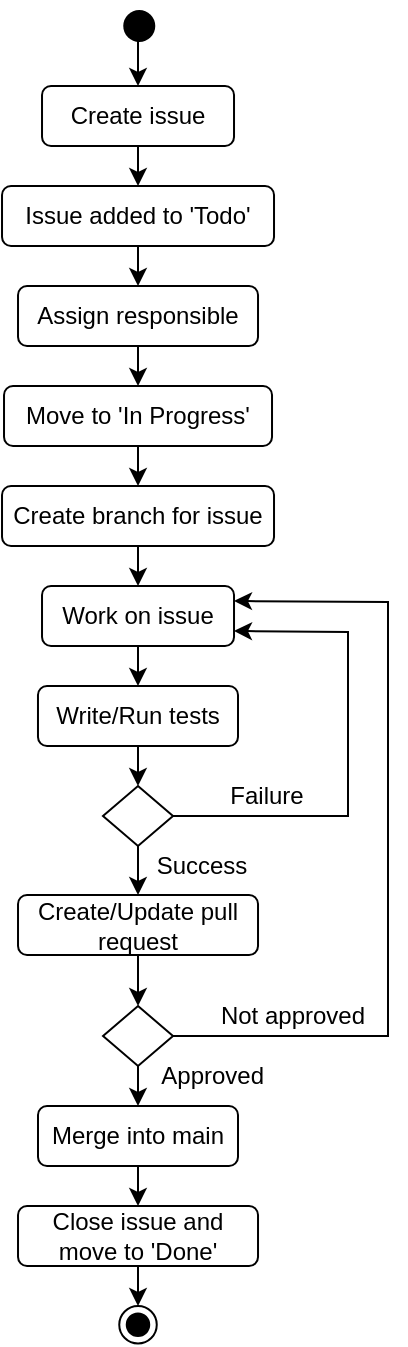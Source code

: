 <mxfile version="25.0.2">
  <diagram id="C5RBs43oDa-KdzZeNtuy" name="Page-1">
    <mxGraphModel dx="896" dy="677" grid="0" gridSize="10" guides="1" tooltips="1" connect="1" arrows="1" fold="1" page="1" pageScale="1" pageWidth="827" pageHeight="1169" math="0" shadow="0">
      <root>
        <mxCell id="WIyWlLk6GJQsqaUBKTNV-0" />
        <mxCell id="WIyWlLk6GJQsqaUBKTNV-1" parent="WIyWlLk6GJQsqaUBKTNV-0" />
        <mxCell id="j3p5YIvdQdXsIk-52rBE-0" value="Create issue" style="rounded=1;whiteSpace=wrap;html=1;" vertex="1" parent="WIyWlLk6GJQsqaUBKTNV-1">
          <mxGeometry x="367.01" y="180" width="96" height="30" as="geometry" />
        </mxCell>
        <mxCell id="j3p5YIvdQdXsIk-52rBE-1" value="" style="shape=waypoint;sketch=0;fillStyle=solid;size=6;pointerEvents=1;points=[];fillColor=none;resizable=0;rotatable=0;perimeter=centerPerimeter;snapToPoint=1;strokeWidth=6;" vertex="1" parent="WIyWlLk6GJQsqaUBKTNV-1">
          <mxGeometry x="405.63" y="140" width="20" height="20" as="geometry" />
        </mxCell>
        <mxCell id="j3p5YIvdQdXsIk-52rBE-2" value="" style="endArrow=classic;html=1;rounded=0;entryX=0.5;entryY=0;entryDx=0;entryDy=0;" edge="1" parent="WIyWlLk6GJQsqaUBKTNV-1" target="j3p5YIvdQdXsIk-52rBE-0">
          <mxGeometry width="50" height="50" relative="1" as="geometry">
            <mxPoint x="415" y="150" as="sourcePoint" />
            <mxPoint x="430" y="280" as="targetPoint" />
          </mxGeometry>
        </mxCell>
        <mxCell id="j3p5YIvdQdXsIk-52rBE-3" value="Issue added to &#39;Todo&#39;" style="rounded=1;whiteSpace=wrap;html=1;" vertex="1" parent="WIyWlLk6GJQsqaUBKTNV-1">
          <mxGeometry x="347.01" y="230" width="136" height="30" as="geometry" />
        </mxCell>
        <mxCell id="j3p5YIvdQdXsIk-52rBE-4" value="" style="endArrow=classic;html=1;rounded=0;exitX=0.5;exitY=1;exitDx=0;exitDy=0;entryX=0.5;entryY=0;entryDx=0;entryDy=0;" edge="1" parent="WIyWlLk6GJQsqaUBKTNV-1" source="j3p5YIvdQdXsIk-52rBE-0" target="j3p5YIvdQdXsIk-52rBE-3">
          <mxGeometry width="50" height="50" relative="1" as="geometry">
            <mxPoint x="380" y="330" as="sourcePoint" />
            <mxPoint x="430" y="280" as="targetPoint" />
          </mxGeometry>
        </mxCell>
        <mxCell id="j3p5YIvdQdXsIk-52rBE-8" value="" style="endArrow=classic;html=1;rounded=0;exitX=0.5;exitY=1;exitDx=0;exitDy=0;entryX=0.5;entryY=0;entryDx=0;entryDy=0;" edge="1" parent="WIyWlLk6GJQsqaUBKTNV-1" source="j3p5YIvdQdXsIk-52rBE-3" target="j3p5YIvdQdXsIk-52rBE-9">
          <mxGeometry width="50" height="50" relative="1" as="geometry">
            <mxPoint x="380" y="320" as="sourcePoint" />
            <mxPoint x="414" y="220" as="targetPoint" />
          </mxGeometry>
        </mxCell>
        <mxCell id="j3p5YIvdQdXsIk-52rBE-9" value="Assign responsible" style="rounded=1;whiteSpace=wrap;html=1;" vertex="1" parent="WIyWlLk6GJQsqaUBKTNV-1">
          <mxGeometry x="355.01" y="280" width="120" height="30" as="geometry" />
        </mxCell>
        <mxCell id="j3p5YIvdQdXsIk-52rBE-12" value="Move to &#39;In Progress&#39;" style="rounded=1;whiteSpace=wrap;html=1;" vertex="1" parent="WIyWlLk6GJQsqaUBKTNV-1">
          <mxGeometry x="348.01" y="330" width="134" height="30" as="geometry" />
        </mxCell>
        <mxCell id="j3p5YIvdQdXsIk-52rBE-13" value="" style="endArrow=classic;html=1;rounded=0;exitX=0.5;exitY=1;exitDx=0;exitDy=0;entryX=0.5;entryY=0;entryDx=0;entryDy=0;" edge="1" parent="WIyWlLk6GJQsqaUBKTNV-1" source="j3p5YIvdQdXsIk-52rBE-9" target="j3p5YIvdQdXsIk-52rBE-12">
          <mxGeometry width="50" height="50" relative="1" as="geometry">
            <mxPoint x="440" y="380" as="sourcePoint" />
            <mxPoint x="490" y="330" as="targetPoint" />
          </mxGeometry>
        </mxCell>
        <mxCell id="j3p5YIvdQdXsIk-52rBE-14" value="Create branch for issue" style="rounded=1;whiteSpace=wrap;html=1;" vertex="1" parent="WIyWlLk6GJQsqaUBKTNV-1">
          <mxGeometry x="347.01" y="380" width="136" height="30" as="geometry" />
        </mxCell>
        <mxCell id="j3p5YIvdQdXsIk-52rBE-15" value="" style="endArrow=classic;html=1;rounded=0;exitX=0.5;exitY=1;exitDx=0;exitDy=0;entryX=0.5;entryY=0;entryDx=0;entryDy=0;" edge="1" parent="WIyWlLk6GJQsqaUBKTNV-1" source="j3p5YIvdQdXsIk-52rBE-12" target="j3p5YIvdQdXsIk-52rBE-14">
          <mxGeometry width="50" height="50" relative="1" as="geometry">
            <mxPoint x="440" y="380" as="sourcePoint" />
            <mxPoint x="490" y="330" as="targetPoint" />
          </mxGeometry>
        </mxCell>
        <mxCell id="j3p5YIvdQdXsIk-52rBE-16" value="Work on issue" style="rounded=1;whiteSpace=wrap;html=1;" vertex="1" parent="WIyWlLk6GJQsqaUBKTNV-1">
          <mxGeometry x="367.01" y="430" width="96" height="30" as="geometry" />
        </mxCell>
        <mxCell id="j3p5YIvdQdXsIk-52rBE-17" value="" style="endArrow=classic;html=1;rounded=0;exitX=0.5;exitY=1;exitDx=0;exitDy=0;entryX=0.5;entryY=0;entryDx=0;entryDy=0;" edge="1" parent="WIyWlLk6GJQsqaUBKTNV-1" source="j3p5YIvdQdXsIk-52rBE-14" target="j3p5YIvdQdXsIk-52rBE-16">
          <mxGeometry width="50" height="50" relative="1" as="geometry">
            <mxPoint x="440" y="380" as="sourcePoint" />
            <mxPoint x="490" y="330" as="targetPoint" />
          </mxGeometry>
        </mxCell>
        <mxCell id="j3p5YIvdQdXsIk-52rBE-19" value="" style="endArrow=classic;html=1;rounded=0;exitX=0.5;exitY=1;exitDx=0;exitDy=0;entryX=0.5;entryY=0;entryDx=0;entryDy=0;" edge="1" parent="WIyWlLk6GJQsqaUBKTNV-1" source="j3p5YIvdQdXsIk-52rBE-16" target="j3p5YIvdQdXsIk-52rBE-67">
          <mxGeometry width="50" height="50" relative="1" as="geometry">
            <mxPoint x="440" y="410" as="sourcePoint" />
            <mxPoint x="415" y="480" as="targetPoint" />
          </mxGeometry>
        </mxCell>
        <mxCell id="j3p5YIvdQdXsIk-52rBE-20" value="" style="endArrow=classic;html=1;rounded=0;exitX=1;exitY=0.5;exitDx=0;exitDy=0;exitPerimeter=0;entryX=1;entryY=0.75;entryDx=0;entryDy=0;" edge="1" parent="WIyWlLk6GJQsqaUBKTNV-1" source="j3p5YIvdQdXsIk-52rBE-58" target="j3p5YIvdQdXsIk-52rBE-16">
          <mxGeometry width="50" height="50" relative="1" as="geometry">
            <mxPoint x="490" y="480" as="sourcePoint" />
            <mxPoint x="463" y="463" as="targetPoint" />
            <Array as="points">
              <mxPoint x="520" y="545" />
              <mxPoint x="520" y="453" />
            </Array>
          </mxGeometry>
        </mxCell>
        <mxCell id="j3p5YIvdQdXsIk-52rBE-21" value="Failure" style="text;html=1;align=center;verticalAlign=middle;whiteSpace=wrap;rounded=0;" vertex="1" parent="WIyWlLk6GJQsqaUBKTNV-1">
          <mxGeometry x="432.5" y="520" width="93" height="30" as="geometry" />
        </mxCell>
        <mxCell id="j3p5YIvdQdXsIk-52rBE-22" value="Create/Update pull request" style="rounded=1;whiteSpace=wrap;html=1;" vertex="1" parent="WIyWlLk6GJQsqaUBKTNV-1">
          <mxGeometry x="355.01" y="584.5" width="120" height="30" as="geometry" />
        </mxCell>
        <mxCell id="j3p5YIvdQdXsIk-52rBE-23" value="" style="endArrow=classic;html=1;rounded=0;exitX=0.5;exitY=1;exitDx=0;exitDy=0;exitPerimeter=0;entryX=0.5;entryY=0;entryDx=0;entryDy=0;" edge="1" parent="WIyWlLk6GJQsqaUBKTNV-1" source="j3p5YIvdQdXsIk-52rBE-58" target="j3p5YIvdQdXsIk-52rBE-22">
          <mxGeometry width="50" height="50" relative="1" as="geometry">
            <mxPoint x="440" y="440" as="sourcePoint" />
            <mxPoint x="415" y="570" as="targetPoint" />
          </mxGeometry>
        </mxCell>
        <mxCell id="j3p5YIvdQdXsIk-52rBE-24" value="Success" style="text;html=1;align=center;verticalAlign=middle;whiteSpace=wrap;rounded=0;" vertex="1" parent="WIyWlLk6GJQsqaUBKTNV-1">
          <mxGeometry x="424.38" y="560" width="46" height="20" as="geometry" />
        </mxCell>
        <mxCell id="j3p5YIvdQdXsIk-52rBE-26" value="" style="endArrow=classic;html=1;rounded=0;exitX=1;exitY=0.5;exitDx=0;exitDy=0;exitPerimeter=0;entryX=1;entryY=0.25;entryDx=0;entryDy=0;" edge="1" parent="WIyWlLk6GJQsqaUBKTNV-1" source="j3p5YIvdQdXsIk-52rBE-61" target="j3p5YIvdQdXsIk-52rBE-16">
          <mxGeometry width="50" height="50" relative="1" as="geometry">
            <mxPoint x="482" y="585" as="sourcePoint" />
            <mxPoint x="463" y="440" as="targetPoint" />
            <Array as="points">
              <mxPoint x="540" y="655" />
              <mxPoint x="540" y="438" />
            </Array>
          </mxGeometry>
        </mxCell>
        <mxCell id="j3p5YIvdQdXsIk-52rBE-27" value="" style="endArrow=classic;html=1;rounded=0;exitX=0.5;exitY=1;exitDx=0;exitDy=0;entryX=0.5;entryY=0;entryDx=0;entryDy=0;entryPerimeter=0;" edge="1" parent="WIyWlLk6GJQsqaUBKTNV-1" source="j3p5YIvdQdXsIk-52rBE-22" target="j3p5YIvdQdXsIk-52rBE-61">
          <mxGeometry width="50" height="50" relative="1" as="geometry">
            <mxPoint x="414" y="670" as="sourcePoint" />
            <mxPoint x="415" y="580" as="targetPoint" />
          </mxGeometry>
        </mxCell>
        <mxCell id="j3p5YIvdQdXsIk-52rBE-28" value="Not approved" style="text;html=1;align=center;verticalAlign=middle;whiteSpace=wrap;rounded=0;" vertex="1" parent="WIyWlLk6GJQsqaUBKTNV-1">
          <mxGeometry x="455" y="630" width="75" height="30" as="geometry" />
        </mxCell>
        <mxCell id="j3p5YIvdQdXsIk-52rBE-29" value="Merge into main" style="rounded=1;whiteSpace=wrap;html=1;" vertex="1" parent="WIyWlLk6GJQsqaUBKTNV-1">
          <mxGeometry x="365" y="690" width="100" height="30" as="geometry" />
        </mxCell>
        <mxCell id="j3p5YIvdQdXsIk-52rBE-30" value="" style="endArrow=classic;html=1;rounded=0;entryX=0.5;entryY=0;entryDx=0;entryDy=0;exitX=0.5;exitY=1;exitDx=0;exitDy=0;exitPerimeter=0;" edge="1" parent="WIyWlLk6GJQsqaUBKTNV-1" source="j3p5YIvdQdXsIk-52rBE-61" target="j3p5YIvdQdXsIk-52rBE-29">
          <mxGeometry width="50" height="50" relative="1" as="geometry">
            <mxPoint x="415" y="630" as="sourcePoint" />
            <mxPoint x="320" y="440" as="targetPoint" />
          </mxGeometry>
        </mxCell>
        <mxCell id="j3p5YIvdQdXsIk-52rBE-31" value="Approved&amp;nbsp;" style="text;html=1;align=center;verticalAlign=middle;whiteSpace=wrap;rounded=0;" vertex="1" parent="WIyWlLk6GJQsqaUBKTNV-1">
          <mxGeometry x="420.62" y="660" width="65.99" height="30" as="geometry" />
        </mxCell>
        <mxCell id="j3p5YIvdQdXsIk-52rBE-32" value="Close issue and move to &#39;Done&#39;" style="rounded=1;whiteSpace=wrap;html=1;" vertex="1" parent="WIyWlLk6GJQsqaUBKTNV-1">
          <mxGeometry x="355.01" y="740" width="120" height="30" as="geometry" />
        </mxCell>
        <mxCell id="j3p5YIvdQdXsIk-52rBE-33" value="" style="endArrow=classic;html=1;rounded=0;exitX=0.5;exitY=1;exitDx=0;exitDy=0;entryX=0.5;entryY=0;entryDx=0;entryDy=0;" edge="1" parent="WIyWlLk6GJQsqaUBKTNV-1" source="j3p5YIvdQdXsIk-52rBE-29" target="j3p5YIvdQdXsIk-52rBE-32">
          <mxGeometry width="50" height="50" relative="1" as="geometry">
            <mxPoint x="380" y="350" as="sourcePoint" />
            <mxPoint x="415" y="680" as="targetPoint" />
          </mxGeometry>
        </mxCell>
        <mxCell id="j3p5YIvdQdXsIk-52rBE-37" value="" style="ellipse;whiteSpace=wrap;html=1;aspect=fixed;" vertex="1" parent="WIyWlLk6GJQsqaUBKTNV-1">
          <mxGeometry x="405.63" y="790" width="18.75" height="18.75" as="geometry" />
        </mxCell>
        <mxCell id="j3p5YIvdQdXsIk-52rBE-38" value="" style="ellipse;whiteSpace=wrap;html=1;aspect=fixed;fillColor=#000000;" vertex="1" parent="WIyWlLk6GJQsqaUBKTNV-1">
          <mxGeometry x="409.37" y="793.75" width="11.25" height="11.25" as="geometry" />
        </mxCell>
        <mxCell id="j3p5YIvdQdXsIk-52rBE-41" value="" style="endArrow=classic;html=1;rounded=0;entryX=0.5;entryY=0;entryDx=0;entryDy=0;exitX=0.5;exitY=1;exitDx=0;exitDy=0;" edge="1" parent="WIyWlLk6GJQsqaUBKTNV-1" source="j3p5YIvdQdXsIk-52rBE-32" target="j3p5YIvdQdXsIk-52rBE-37">
          <mxGeometry width="50" height="50" relative="1" as="geometry">
            <mxPoint x="380" y="350" as="sourcePoint" />
            <mxPoint x="430" y="300" as="targetPoint" />
            <Array as="points" />
          </mxGeometry>
        </mxCell>
        <mxCell id="j3p5YIvdQdXsIk-52rBE-58" value="" style="strokeWidth=1;html=1;shape=mxgraph.flowchart.decision;whiteSpace=wrap;" vertex="1" parent="WIyWlLk6GJQsqaUBKTNV-1">
          <mxGeometry x="397.49" y="530" width="35.01" height="30" as="geometry" />
        </mxCell>
        <mxCell id="j3p5YIvdQdXsIk-52rBE-61" value="" style="strokeWidth=1;html=1;shape=mxgraph.flowchart.decision;whiteSpace=wrap;" vertex="1" parent="WIyWlLk6GJQsqaUBKTNV-1">
          <mxGeometry x="397.52" y="640" width="34.98" height="30" as="geometry" />
        </mxCell>
        <mxCell id="j3p5YIvdQdXsIk-52rBE-67" value="Write/Run tests" style="rounded=1;whiteSpace=wrap;html=1;" vertex="1" parent="WIyWlLk6GJQsqaUBKTNV-1">
          <mxGeometry x="364.99" y="480" width="100.01" height="30" as="geometry" />
        </mxCell>
        <mxCell id="j3p5YIvdQdXsIk-52rBE-68" value="" style="endArrow=classic;html=1;rounded=0;exitX=0.5;exitY=1;exitDx=0;exitDy=0;entryX=0.5;entryY=0;entryDx=0;entryDy=0;entryPerimeter=0;" edge="1" parent="WIyWlLk6GJQsqaUBKTNV-1" source="j3p5YIvdQdXsIk-52rBE-67" target="j3p5YIvdQdXsIk-52rBE-58">
          <mxGeometry width="50" height="50" relative="1" as="geometry">
            <mxPoint x="390" y="580" as="sourcePoint" />
            <mxPoint x="440" y="530" as="targetPoint" />
          </mxGeometry>
        </mxCell>
      </root>
    </mxGraphModel>
  </diagram>
</mxfile>
